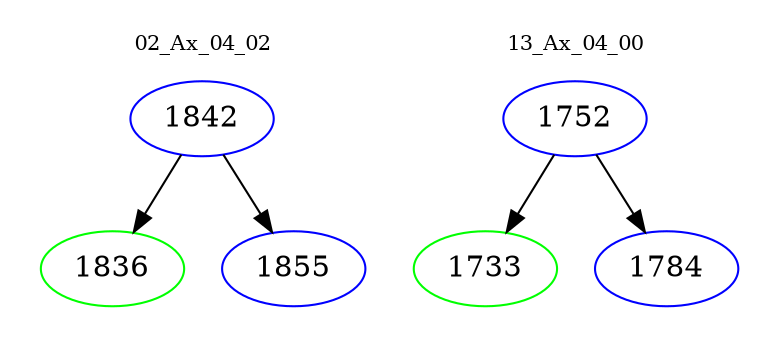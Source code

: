 digraph{
subgraph cluster_0 {
color = white
label = "02_Ax_04_02";
fontsize=10;
T0_1842 [label="1842", color="blue"]
T0_1842 -> T0_1836 [color="black"]
T0_1836 [label="1836", color="green"]
T0_1842 -> T0_1855 [color="black"]
T0_1855 [label="1855", color="blue"]
}
subgraph cluster_1 {
color = white
label = "13_Ax_04_00";
fontsize=10;
T1_1752 [label="1752", color="blue"]
T1_1752 -> T1_1733 [color="black"]
T1_1733 [label="1733", color="green"]
T1_1752 -> T1_1784 [color="black"]
T1_1784 [label="1784", color="blue"]
}
}
